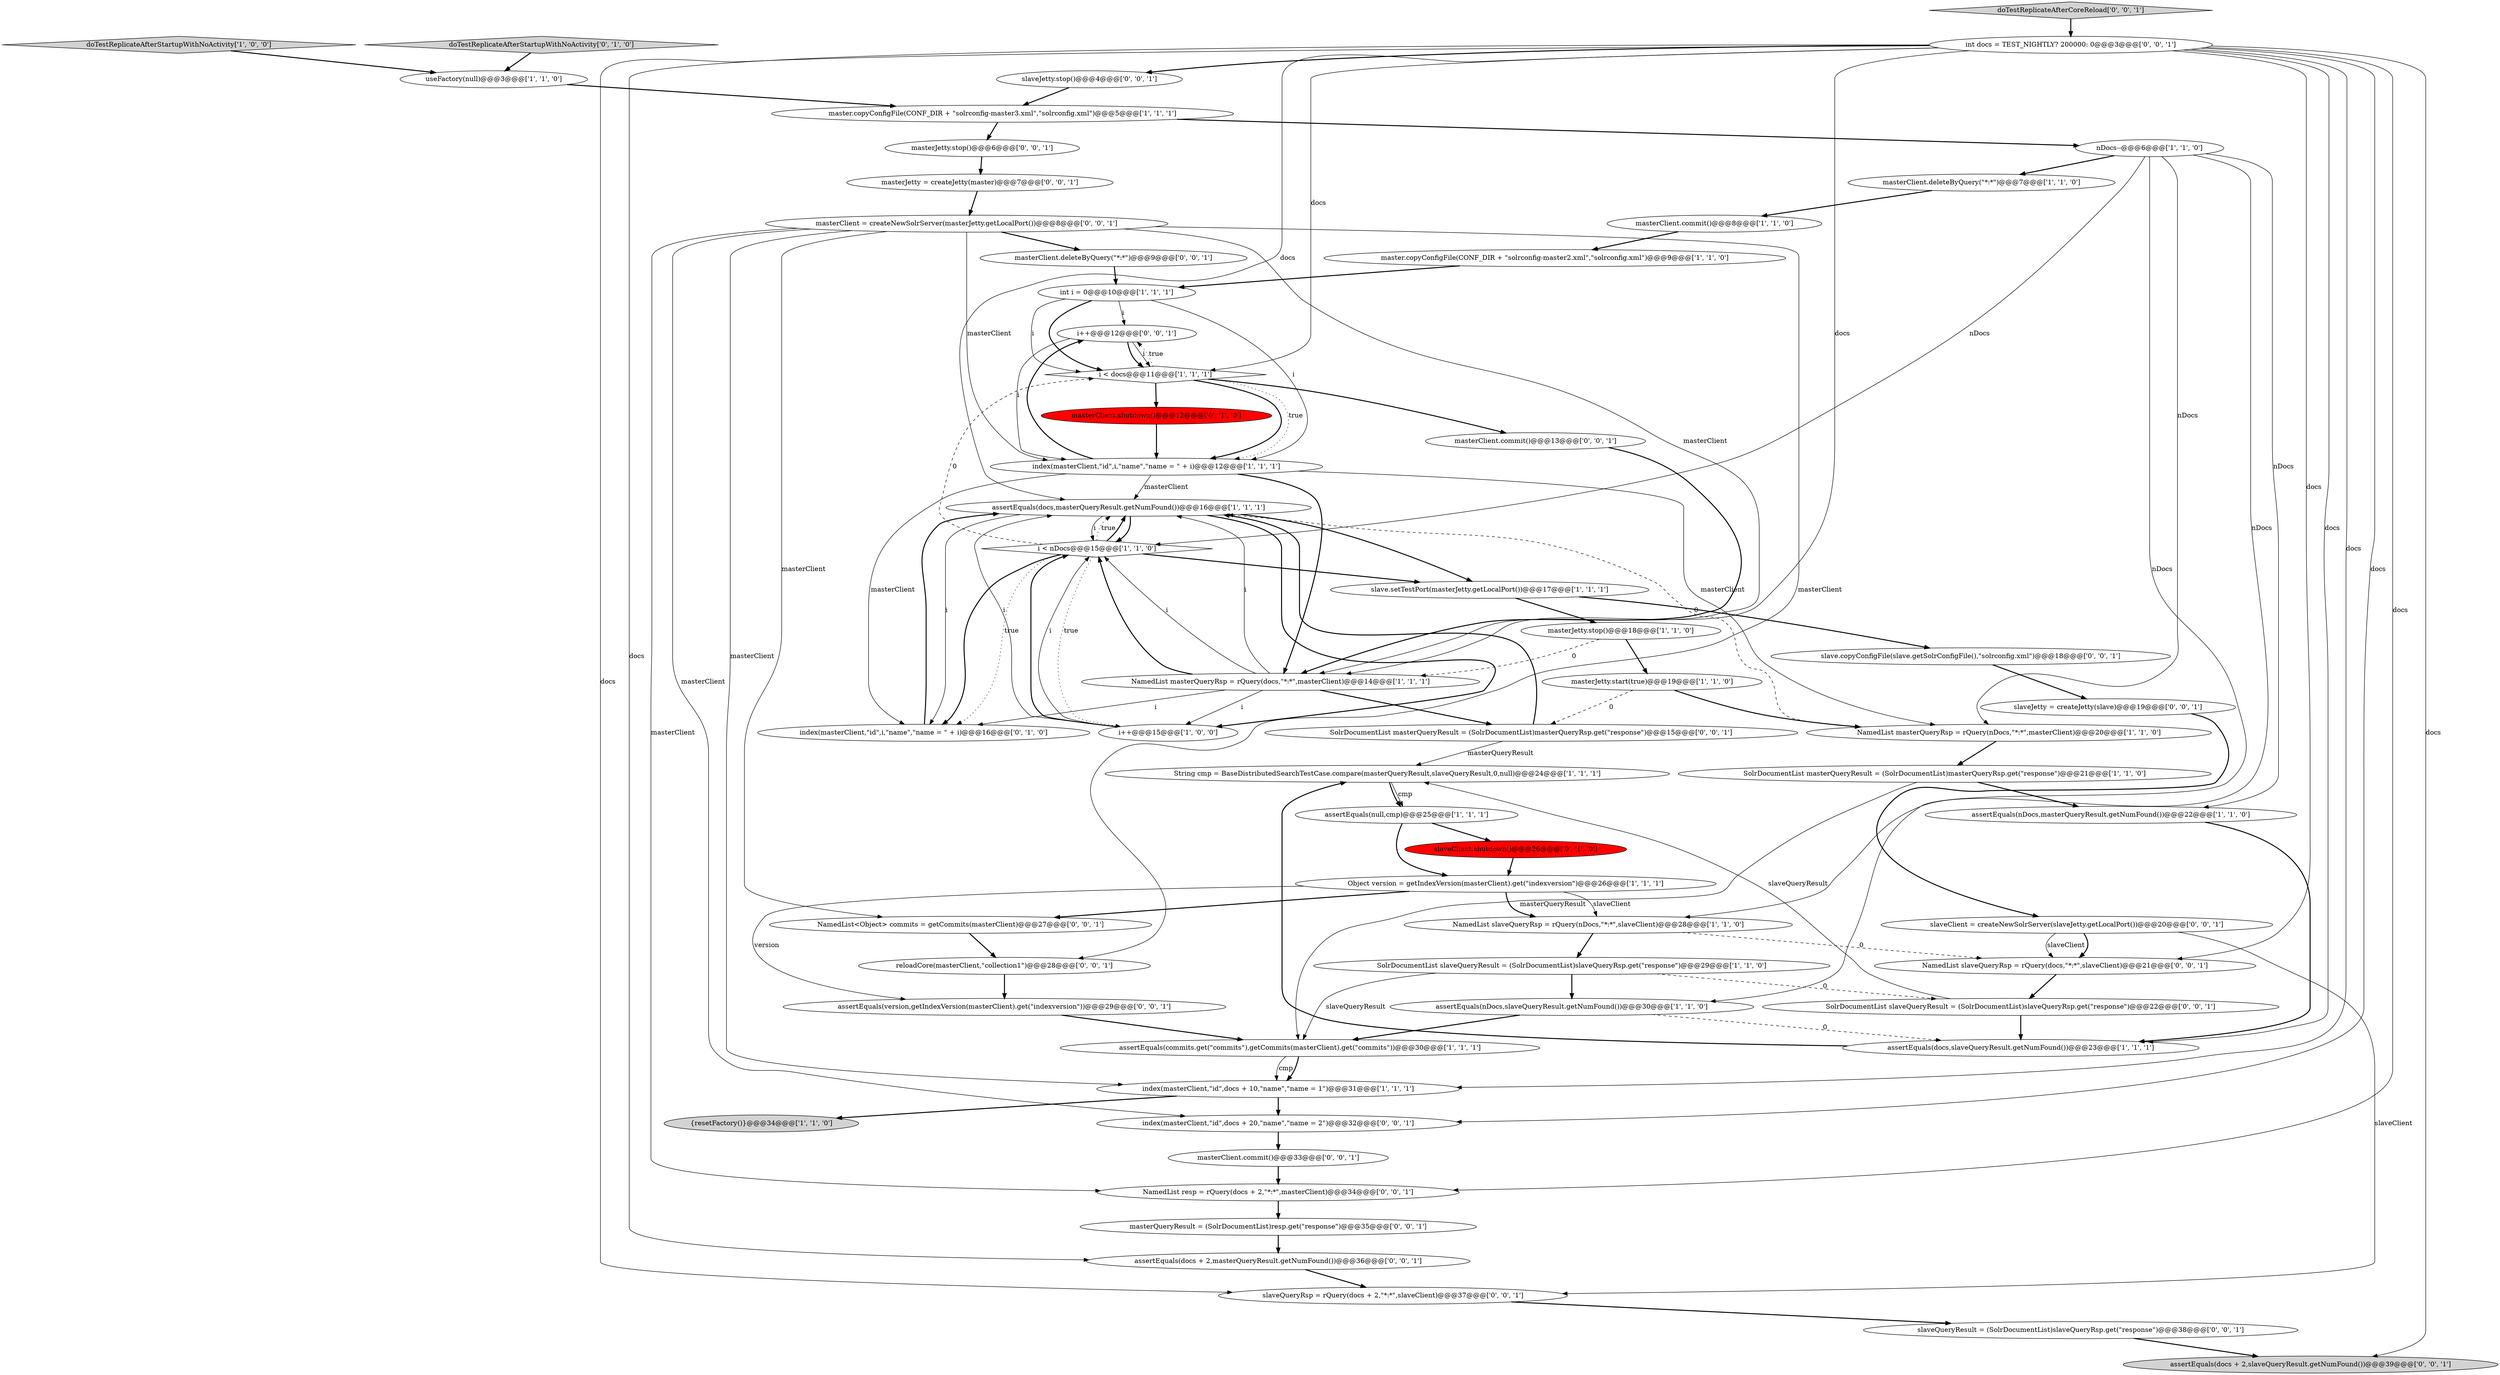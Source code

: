 digraph {
13 [style = filled, label = "masterClient.commit()@@@8@@@['1', '1', '0']", fillcolor = white, shape = ellipse image = "AAA0AAABBB1BBB"];
30 [style = filled, label = "slaveClient.shutdown()@@@26@@@['0', '1', '0']", fillcolor = red, shape = ellipse image = "AAA1AAABBB2BBB"];
56 [style = filled, label = "masterJetty.stop()@@@6@@@['0', '0', '1']", fillcolor = white, shape = ellipse image = "AAA0AAABBB3BBB"];
15 [style = filled, label = "assertEquals(nDocs,masterQueryResult.getNumFound())@@@22@@@['1', '1', '0']", fillcolor = white, shape = ellipse image = "AAA0AAABBB1BBB"];
9 [style = filled, label = "masterJetty.stop()@@@18@@@['1', '1', '0']", fillcolor = white, shape = ellipse image = "AAA0AAABBB1BBB"];
37 [style = filled, label = "masterQueryResult = (SolrDocumentList)resp.get(\"response\")@@@35@@@['0', '0', '1']", fillcolor = white, shape = ellipse image = "AAA0AAABBB3BBB"];
27 [style = filled, label = "useFactory(null)@@@3@@@['1', '1', '0']", fillcolor = white, shape = ellipse image = "AAA0AAABBB1BBB"];
44 [style = filled, label = "doTestReplicateAfterCoreReload['0', '0', '1']", fillcolor = lightgray, shape = diamond image = "AAA0AAABBB3BBB"];
2 [style = filled, label = "SolrDocumentList masterQueryResult = (SolrDocumentList)masterQueryRsp.get(\"response\")@@@21@@@['1', '1', '0']", fillcolor = white, shape = ellipse image = "AAA0AAABBB1BBB"];
58 [style = filled, label = "masterJetty = createJetty(master)@@@7@@@['0', '0', '1']", fillcolor = white, shape = ellipse image = "AAA0AAABBB3BBB"];
54 [style = filled, label = "NamedList slaveQueryRsp = rQuery(docs,\"*:*\",slaveClient)@@@21@@@['0', '0', '1']", fillcolor = white, shape = ellipse image = "AAA0AAABBB3BBB"];
24 [style = filled, label = "index(masterClient,\"id\",docs + 10,\"name\",\"name = 1\")@@@31@@@['1', '1', '1']", fillcolor = white, shape = ellipse image = "AAA0AAABBB1BBB"];
46 [style = filled, label = "slaveJetty.stop()@@@4@@@['0', '0', '1']", fillcolor = white, shape = ellipse image = "AAA0AAABBB3BBB"];
0 [style = filled, label = "i < nDocs@@@15@@@['1', '1', '0']", fillcolor = white, shape = diamond image = "AAA0AAABBB1BBB"];
17 [style = filled, label = "assertEquals(nDocs,slaveQueryResult.getNumFound())@@@30@@@['1', '1', '0']", fillcolor = white, shape = ellipse image = "AAA0AAABBB1BBB"];
1 [style = filled, label = "doTestReplicateAfterStartupWithNoActivity['1', '0', '0']", fillcolor = lightgray, shape = diamond image = "AAA0AAABBB1BBB"];
43 [style = filled, label = "SolrDocumentList masterQueryResult = (SolrDocumentList)masterQueryRsp.get(\"response\")@@@15@@@['0', '0', '1']", fillcolor = white, shape = ellipse image = "AAA0AAABBB3BBB"];
36 [style = filled, label = "i++@@@12@@@['0', '0', '1']", fillcolor = white, shape = ellipse image = "AAA0AAABBB3BBB"];
11 [style = filled, label = "SolrDocumentList slaveQueryResult = (SolrDocumentList)slaveQueryRsp.get(\"response\")@@@29@@@['1', '1', '0']", fillcolor = white, shape = ellipse image = "AAA0AAABBB1BBB"];
55 [style = filled, label = "reloadCore(masterClient,\"collection1\")@@@28@@@['0', '0', '1']", fillcolor = white, shape = ellipse image = "AAA0AAABBB3BBB"];
5 [style = filled, label = "master.copyConfigFile(CONF_DIR + \"solrconfig-master2.xml\",\"solrconfig.xml\")@@@9@@@['1', '1', '0']", fillcolor = white, shape = ellipse image = "AAA0AAABBB1BBB"];
42 [style = filled, label = "NamedList resp = rQuery(docs + 2,\"*:*\",masterClient)@@@34@@@['0', '0', '1']", fillcolor = white, shape = ellipse image = "AAA0AAABBB3BBB"];
20 [style = filled, label = "masterJetty.start(true)@@@19@@@['1', '1', '0']", fillcolor = white, shape = ellipse image = "AAA0AAABBB1BBB"];
53 [style = filled, label = "index(masterClient,\"id\",docs + 20,\"name\",\"name = 2\")@@@32@@@['0', '0', '1']", fillcolor = white, shape = ellipse image = "AAA0AAABBB3BBB"];
38 [style = filled, label = "assertEquals(version,getIndexVersion(masterClient).get(\"indexversion\"))@@@29@@@['0', '0', '1']", fillcolor = white, shape = ellipse image = "AAA0AAABBB3BBB"];
51 [style = filled, label = "masterClient = createNewSolrServer(masterJetty.getLocalPort())@@@8@@@['0', '0', '1']", fillcolor = white, shape = ellipse image = "AAA0AAABBB3BBB"];
47 [style = filled, label = "slaveQueryRsp = rQuery(docs + 2,\"*:*\",slaveClient)@@@37@@@['0', '0', '1']", fillcolor = white, shape = ellipse image = "AAA0AAABBB3BBB"];
45 [style = filled, label = "slaveQueryResult = (SolrDocumentList)slaveQueryRsp.get(\"response\")@@@38@@@['0', '0', '1']", fillcolor = white, shape = ellipse image = "AAA0AAABBB3BBB"];
41 [style = filled, label = "masterClient.commit()@@@33@@@['0', '0', '1']", fillcolor = white, shape = ellipse image = "AAA0AAABBB3BBB"];
39 [style = filled, label = "assertEquals(docs + 2,masterQueryResult.getNumFound())@@@36@@@['0', '0', '1']", fillcolor = white, shape = ellipse image = "AAA0AAABBB3BBB"];
3 [style = filled, label = "Object version = getIndexVersion(masterClient).get(\"indexversion\")@@@26@@@['1', '1', '1']", fillcolor = white, shape = ellipse image = "AAA0AAABBB1BBB"];
6 [style = filled, label = "assertEquals(null,cmp)@@@25@@@['1', '1', '1']", fillcolor = white, shape = ellipse image = "AAA0AAABBB1BBB"];
25 [style = filled, label = "i < docs@@@11@@@['1', '1', '1']", fillcolor = white, shape = diamond image = "AAA0AAABBB1BBB"];
10 [style = filled, label = "{resetFactory()}@@@34@@@['1', '1', '0']", fillcolor = lightgray, shape = ellipse image = "AAA0AAABBB1BBB"];
35 [style = filled, label = "assertEquals(docs + 2,slaveQueryResult.getNumFound())@@@39@@@['0', '0', '1']", fillcolor = lightgray, shape = ellipse image = "AAA0AAABBB3BBB"];
40 [style = filled, label = "slaveJetty = createJetty(slave)@@@19@@@['0', '0', '1']", fillcolor = white, shape = ellipse image = "AAA0AAABBB3BBB"];
23 [style = filled, label = "masterClient.deleteByQuery(\"*:*\")@@@7@@@['1', '1', '0']", fillcolor = white, shape = ellipse image = "AAA0AAABBB1BBB"];
26 [style = filled, label = "assertEquals(docs,slaveQueryResult.getNumFound())@@@23@@@['1', '1', '1']", fillcolor = white, shape = ellipse image = "AAA0AAABBB1BBB"];
31 [style = filled, label = "index(masterClient,\"id\",i,\"name\",\"name = \" + i)@@@16@@@['0', '1', '0']", fillcolor = white, shape = ellipse image = "AAA0AAABBB2BBB"];
7 [style = filled, label = "index(masterClient,\"id\",i,\"name\",\"name = \" + i)@@@12@@@['1', '1', '1']", fillcolor = white, shape = ellipse image = "AAA0AAABBB1BBB"];
14 [style = filled, label = "NamedList masterQueryRsp = rQuery(docs,\"*:*\",masterClient)@@@14@@@['1', '1', '1']", fillcolor = white, shape = ellipse image = "AAA0AAABBB1BBB"];
18 [style = filled, label = "i++@@@15@@@['1', '0', '0']", fillcolor = white, shape = ellipse image = "AAA0AAABBB1BBB"];
19 [style = filled, label = "NamedList masterQueryRsp = rQuery(nDocs,\"*:*\",masterClient)@@@20@@@['1', '1', '0']", fillcolor = white, shape = ellipse image = "AAA0AAABBB1BBB"];
57 [style = filled, label = "masterClient.deleteByQuery(\"*:*\")@@@9@@@['0', '0', '1']", fillcolor = white, shape = ellipse image = "AAA0AAABBB3BBB"];
8 [style = filled, label = "master.copyConfigFile(CONF_DIR + \"solrconfig-master3.xml\",\"solrconfig.xml\")@@@5@@@['1', '1', '1']", fillcolor = white, shape = ellipse image = "AAA0AAABBB1BBB"];
50 [style = filled, label = "NamedList<Object> commits = getCommits(masterClient)@@@27@@@['0', '0', '1']", fillcolor = white, shape = ellipse image = "AAA0AAABBB3BBB"];
52 [style = filled, label = "slave.copyConfigFile(slave.getSolrConfigFile(),\"solrconfig.xml\")@@@18@@@['0', '0', '1']", fillcolor = white, shape = ellipse image = "AAA0AAABBB3BBB"];
49 [style = filled, label = "masterClient.commit()@@@13@@@['0', '0', '1']", fillcolor = white, shape = ellipse image = "AAA0AAABBB3BBB"];
4 [style = filled, label = "nDocs--@@@6@@@['1', '1', '0']", fillcolor = white, shape = ellipse image = "AAA0AAABBB1BBB"];
28 [style = filled, label = "String cmp = BaseDistributedSearchTestCase.compare(masterQueryResult,slaveQueryResult,0,null)@@@24@@@['1', '1', '1']", fillcolor = white, shape = ellipse image = "AAA0AAABBB1BBB"];
12 [style = filled, label = "int i = 0@@@10@@@['1', '1', '1']", fillcolor = white, shape = ellipse image = "AAA0AAABBB1BBB"];
32 [style = filled, label = "masterClient.shutdown()@@@12@@@['0', '1', '0']", fillcolor = red, shape = ellipse image = "AAA1AAABBB2BBB"];
16 [style = filled, label = "NamedList slaveQueryRsp = rQuery(nDocs,\"*:*\",slaveClient)@@@28@@@['1', '1', '0']", fillcolor = white, shape = ellipse image = "AAA0AAABBB1BBB"];
48 [style = filled, label = "slaveClient = createNewSolrServer(slaveJetty.getLocalPort())@@@20@@@['0', '0', '1']", fillcolor = white, shape = ellipse image = "AAA0AAABBB3BBB"];
21 [style = filled, label = "assertEquals(docs,masterQueryResult.getNumFound())@@@16@@@['1', '1', '1']", fillcolor = white, shape = ellipse image = "AAA0AAABBB1BBB"];
34 [style = filled, label = "int docs = TEST_NIGHTLY? 200000: 0@@@3@@@['0', '0', '1']", fillcolor = white, shape = ellipse image = "AAA0AAABBB3BBB"];
22 [style = filled, label = "slave.setTestPort(masterJetty.getLocalPort())@@@17@@@['1', '1', '1']", fillcolor = white, shape = ellipse image = "AAA0AAABBB1BBB"];
59 [style = filled, label = "SolrDocumentList slaveQueryResult = (SolrDocumentList)slaveQueryRsp.get(\"response\")@@@22@@@['0', '0', '1']", fillcolor = white, shape = ellipse image = "AAA0AAABBB3BBB"];
33 [style = filled, label = "doTestReplicateAfterStartupWithNoActivity['0', '1', '0']", fillcolor = lightgray, shape = diamond image = "AAA0AAABBB2BBB"];
29 [style = filled, label = "assertEquals(commits.get(\"commits\"),getCommits(masterClient).get(\"commits\"))@@@30@@@['1', '1', '1']", fillcolor = white, shape = ellipse image = "AAA0AAABBB1BBB"];
25->49 [style = bold, label=""];
6->3 [style = bold, label=""];
28->6 [style = bold, label=""];
34->46 [style = bold, label=""];
34->25 [style = solid, label="docs"];
49->14 [style = bold, label=""];
1->27 [style = bold, label=""];
12->25 [style = solid, label="i"];
31->21 [style = bold, label=""];
4->19 [style = solid, label="nDocs"];
3->16 [style = bold, label=""];
21->18 [style = bold, label=""];
0->31 [style = dotted, label="true"];
7->14 [style = bold, label=""];
48->54 [style = bold, label=""];
0->21 [style = dotted, label="true"];
0->25 [style = dashed, label="0"];
23->13 [style = bold, label=""];
50->55 [style = bold, label=""];
2->29 [style = solid, label="masterQueryResult"];
53->41 [style = bold, label=""];
2->15 [style = bold, label=""];
34->21 [style = solid, label="docs"];
39->47 [style = bold, label=""];
26->28 [style = bold, label=""];
8->4 [style = bold, label=""];
24->53 [style = bold, label=""];
45->35 [style = bold, label=""];
4->16 [style = solid, label="nDocs"];
18->0 [style = bold, label=""];
59->28 [style = solid, label="slaveQueryResult"];
59->26 [style = bold, label=""];
4->0 [style = solid, label="nDocs"];
34->39 [style = solid, label="docs"];
24->10 [style = bold, label=""];
7->19 [style = solid, label="masterClient"];
34->35 [style = solid, label="docs"];
21->0 [style = bold, label=""];
34->24 [style = solid, label="docs"];
21->31 [style = solid, label="i"];
51->55 [style = solid, label="masterClient"];
22->9 [style = bold, label=""];
32->7 [style = bold, label=""];
0->21 [style = bold, label=""];
19->2 [style = bold, label=""];
55->38 [style = bold, label=""];
3->38 [style = solid, label="version"];
25->7 [style = bold, label=""];
33->27 [style = bold, label=""];
14->43 [style = bold, label=""];
34->26 [style = solid, label="docs"];
4->17 [style = solid, label="nDocs"];
56->58 [style = bold, label=""];
51->14 [style = solid, label="masterClient"];
36->25 [style = bold, label=""];
58->51 [style = bold, label=""];
57->12 [style = bold, label=""];
21->22 [style = bold, label=""];
44->34 [style = bold, label=""];
13->5 [style = bold, label=""];
54->59 [style = bold, label=""];
14->21 [style = solid, label="i"];
51->24 [style = solid, label="masterClient"];
11->17 [style = bold, label=""];
16->54 [style = dashed, label="0"];
34->42 [style = solid, label="docs"];
20->19 [style = bold, label=""];
27->8 [style = bold, label=""];
4->23 [style = bold, label=""];
0->31 [style = bold, label=""];
29->24 [style = solid, label="cmp"];
34->47 [style = solid, label="docs"];
42->37 [style = bold, label=""];
0->18 [style = dotted, label="true"];
4->15 [style = solid, label="nDocs"];
11->59 [style = dashed, label="0"];
9->20 [style = bold, label=""];
25->7 [style = dotted, label="true"];
30->3 [style = bold, label=""];
51->50 [style = solid, label="masterClient"];
52->40 [style = bold, label=""];
28->6 [style = solid, label="cmp"];
46->8 [style = bold, label=""];
7->31 [style = solid, label="masterClient"];
25->36 [style = dotted, label="true"];
14->31 [style = solid, label="i"];
36->7 [style = solid, label="i"];
47->45 [style = bold, label=""];
51->57 [style = bold, label=""];
12->36 [style = solid, label="i"];
34->14 [style = solid, label="docs"];
20->43 [style = dashed, label="0"];
12->7 [style = solid, label="i"];
3->16 [style = solid, label="slaveClient"];
7->36 [style = bold, label=""];
37->39 [style = bold, label=""];
3->50 [style = bold, label=""];
48->47 [style = solid, label="slaveClient"];
51->53 [style = solid, label="masterClient"];
43->21 [style = bold, label=""];
8->56 [style = bold, label=""];
16->11 [style = bold, label=""];
40->48 [style = bold, label=""];
22->52 [style = bold, label=""];
38->29 [style = bold, label=""];
18->0 [style = solid, label="i"];
7->21 [style = solid, label="masterClient"];
25->32 [style = bold, label=""];
14->18 [style = solid, label="i"];
11->29 [style = solid, label="slaveQueryResult"];
36->25 [style = solid, label="i"];
15->26 [style = bold, label=""];
51->42 [style = solid, label="masterClient"];
48->54 [style = solid, label="slaveClient"];
9->14 [style = dashed, label="0"];
19->21 [style = dashed, label="0"];
14->0 [style = bold, label=""];
5->12 [style = bold, label=""];
12->25 [style = bold, label=""];
0->22 [style = bold, label=""];
18->21 [style = solid, label="i"];
34->54 [style = solid, label="docs"];
14->0 [style = solid, label="i"];
43->28 [style = solid, label="masterQueryResult"];
17->26 [style = dashed, label="0"];
51->7 [style = solid, label="masterClient"];
17->29 [style = bold, label=""];
29->24 [style = bold, label=""];
21->0 [style = solid, label="i"];
34->53 [style = solid, label="docs"];
41->42 [style = bold, label=""];
6->30 [style = bold, label=""];
}
